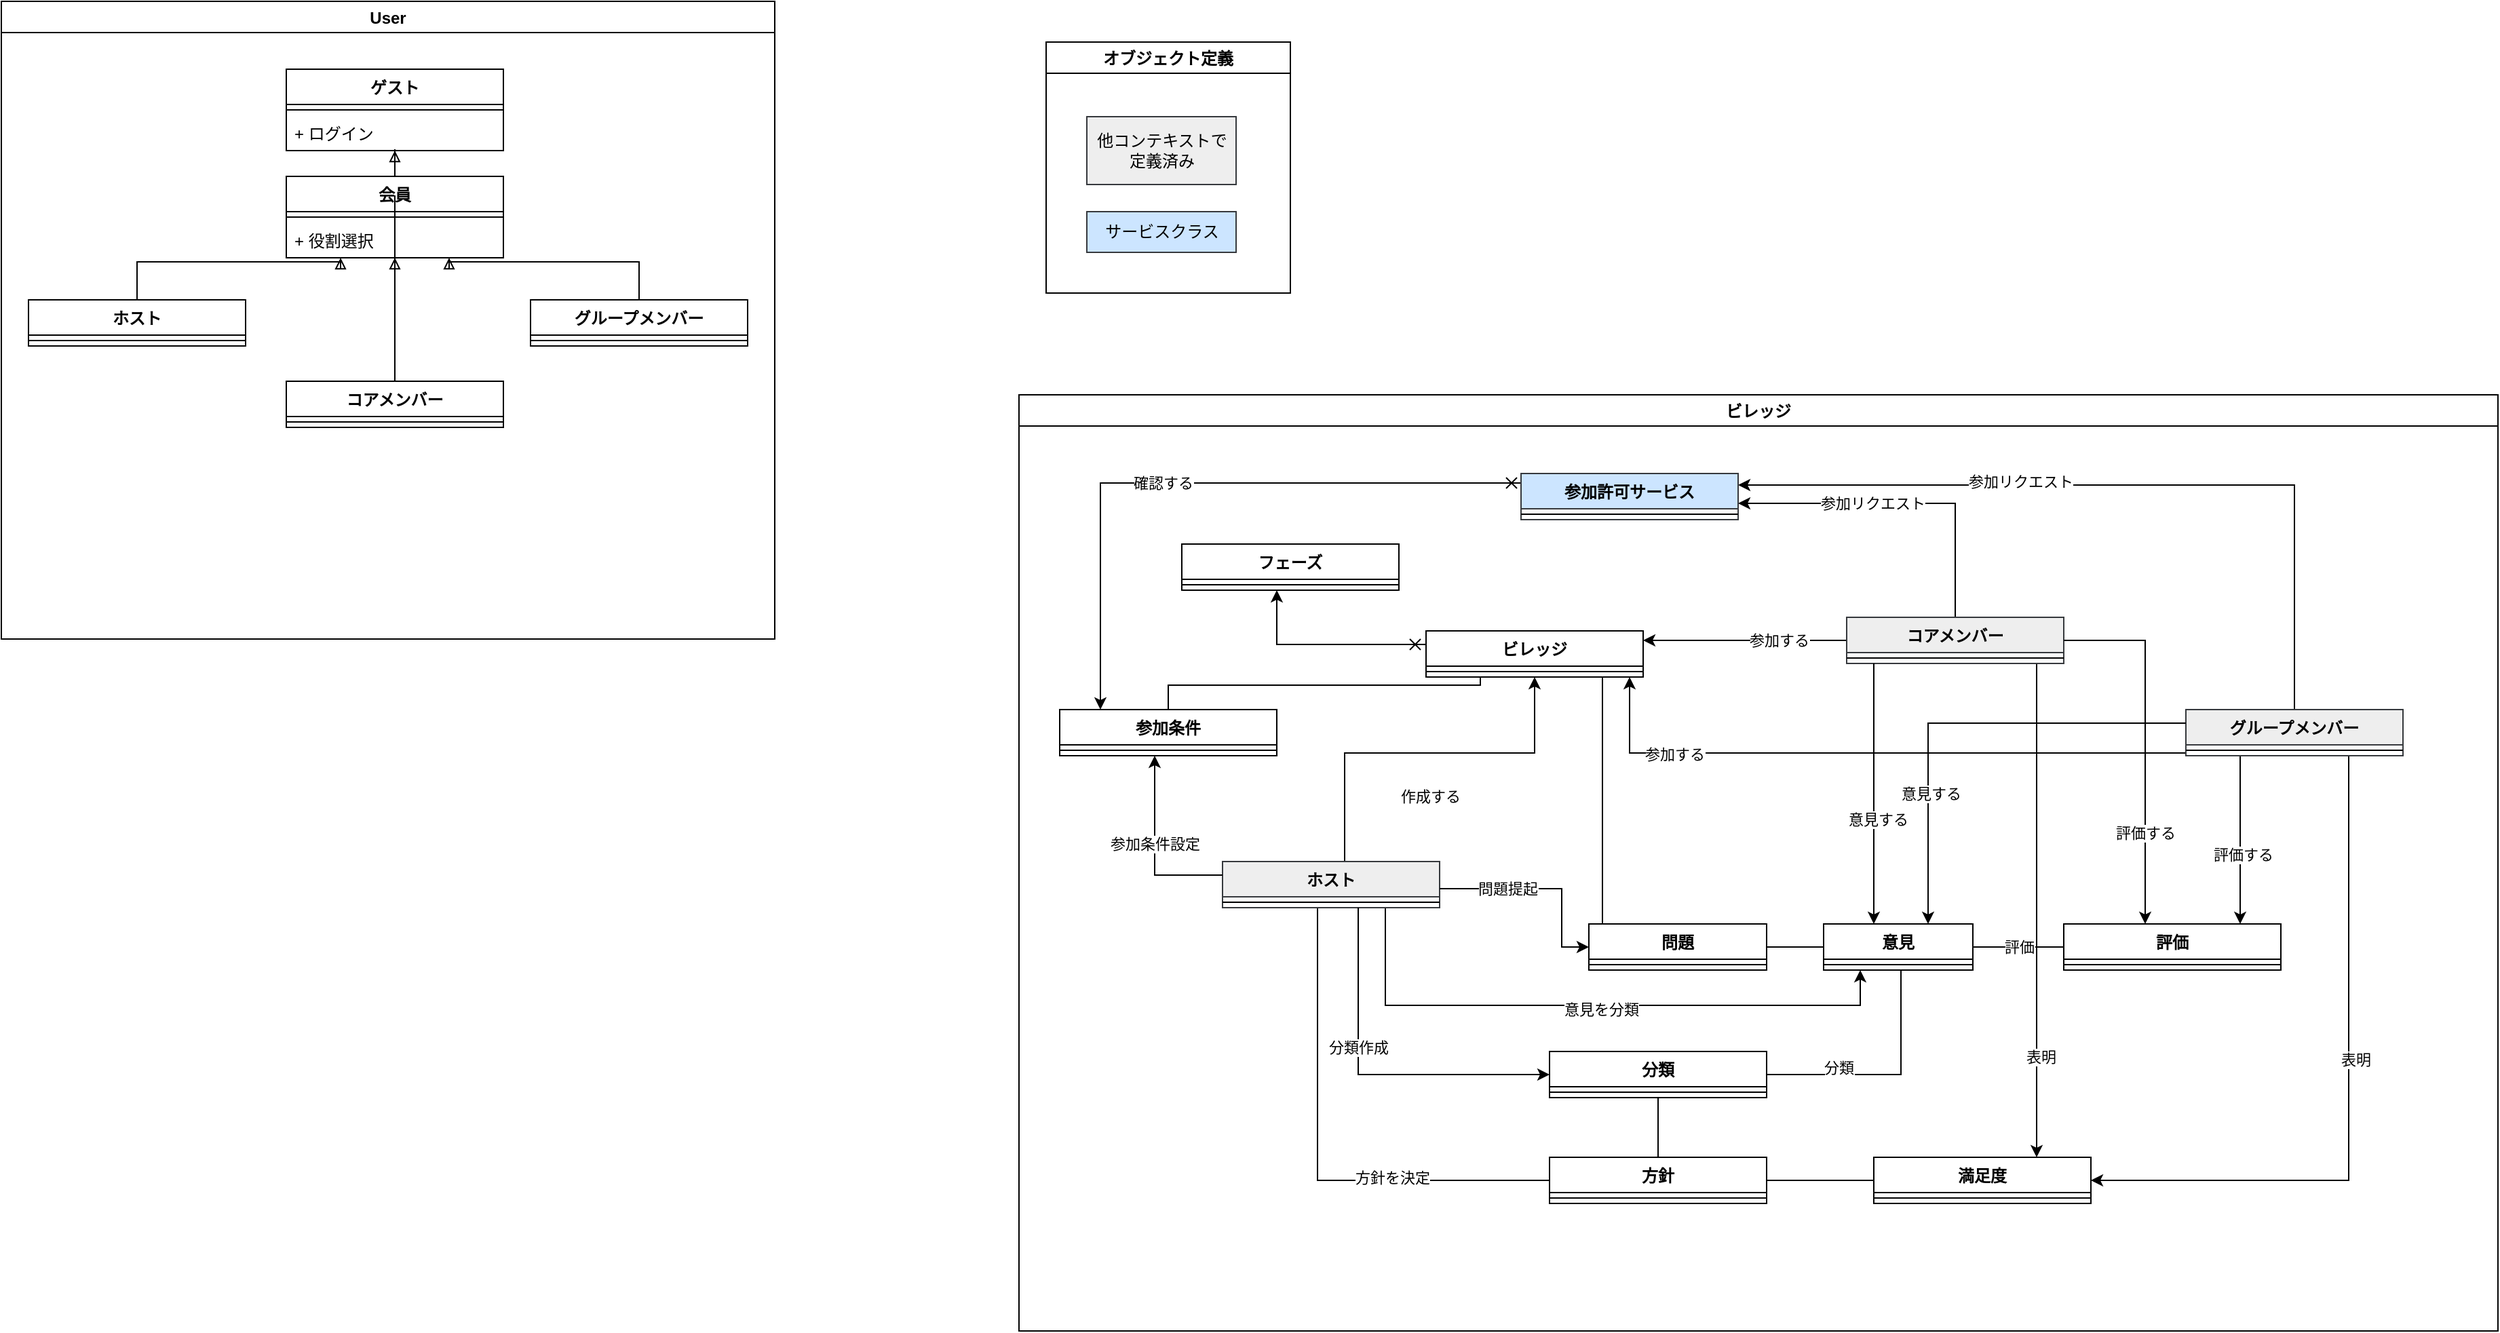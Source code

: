 <mxfile version="20.0.1" type="device"><diagram id="C5RBs43oDa-KdzZeNtuy" name="Page-1"><mxGraphModel dx="2253" dy="826" grid="1" gridSize="10" guides="1" tooltips="1" connect="1" arrows="1" fold="1" page="1" pageScale="1" pageWidth="827" pageHeight="1169" math="0" shadow="0"><root><mxCell id="WIyWlLk6GJQsqaUBKTNV-0"/><mxCell id="WIyWlLk6GJQsqaUBKTNV-1" parent="WIyWlLk6GJQsqaUBKTNV-0"/><mxCell id="VeCxTGnzevSl7vThLOYV-9" value="User" style="swimlane;" parent="WIyWlLk6GJQsqaUBKTNV-1" vertex="1"><mxGeometry x="-590" y="70" width="570" height="470" as="geometry"/></mxCell><mxCell id="VeCxTGnzevSl7vThLOYV-10" value="ゲスト" style="swimlane;fontStyle=1;align=center;verticalAlign=top;childLayout=stackLayout;horizontal=1;startSize=26;horizontalStack=0;resizeParent=1;resizeParentMax=0;resizeLast=0;collapsible=1;marginBottom=0;" parent="VeCxTGnzevSl7vThLOYV-9" vertex="1"><mxGeometry x="210" y="50" width="160" height="60" as="geometry"/></mxCell><mxCell id="VeCxTGnzevSl7vThLOYV-11" value="" style="line;strokeWidth=1;fillColor=none;align=left;verticalAlign=middle;spacingTop=-1;spacingLeft=3;spacingRight=3;rotatable=0;labelPosition=right;points=[];portConstraint=eastwest;" parent="VeCxTGnzevSl7vThLOYV-10" vertex="1"><mxGeometry y="26" width="160" height="8" as="geometry"/></mxCell><mxCell id="Tuq_cXdPAAfjQyZvPfKc-0" value="+ ログイン" style="text;strokeColor=none;fillColor=none;align=left;verticalAlign=top;spacingLeft=4;spacingRight=4;overflow=hidden;rotatable=0;points=[[0,0.5],[1,0.5]];portConstraint=eastwest;" vertex="1" parent="VeCxTGnzevSl7vThLOYV-10"><mxGeometry y="34" width="160" height="26" as="geometry"/></mxCell><mxCell id="VeCxTGnzevSl7vThLOYV-22" style="edgeStyle=orthogonalEdgeStyle;rounded=0;orthogonalLoop=1;jettySize=auto;html=1;exitX=0.5;exitY=0;exitDx=0;exitDy=0;endArrow=block;endFill=0;" parent="VeCxTGnzevSl7vThLOYV-9" source="VeCxTGnzevSl7vThLOYV-12" target="VeCxTGnzevSl7vThLOYV-10" edge="1"><mxGeometry relative="1" as="geometry"/></mxCell><mxCell id="VeCxTGnzevSl7vThLOYV-12" value="会員" style="swimlane;fontStyle=1;align=center;verticalAlign=top;childLayout=stackLayout;horizontal=1;startSize=26;horizontalStack=0;resizeParent=1;resizeParentMax=0;resizeLast=0;collapsible=1;marginBottom=0;" parent="VeCxTGnzevSl7vThLOYV-9" vertex="1"><mxGeometry x="210" y="129" width="160" height="60" as="geometry"/></mxCell><mxCell id="VeCxTGnzevSl7vThLOYV-13" value="" style="line;strokeWidth=1;fillColor=none;align=left;verticalAlign=middle;spacingTop=-1;spacingLeft=3;spacingRight=3;rotatable=0;labelPosition=right;points=[];portConstraint=eastwest;" parent="VeCxTGnzevSl7vThLOYV-12" vertex="1"><mxGeometry y="26" width="160" height="8" as="geometry"/></mxCell><mxCell id="VeCxTGnzevSl7vThLOYV-23" style="edgeStyle=orthogonalEdgeStyle;rounded=0;orthogonalLoop=1;jettySize=auto;html=1;exitX=0.5;exitY=0;exitDx=0;exitDy=0;endArrow=block;endFill=0;startArrow=none;" parent="VeCxTGnzevSl7vThLOYV-12" source="Tuq_cXdPAAfjQyZvPfKc-1" target="VeCxTGnzevSl7vThLOYV-12" edge="1"><mxGeometry relative="1" as="geometry"/></mxCell><mxCell id="Tuq_cXdPAAfjQyZvPfKc-1" value="+ 役割選択" style="text;strokeColor=none;fillColor=none;align=left;verticalAlign=top;spacingLeft=4;spacingRight=4;overflow=hidden;rotatable=0;points=[[0,0.5],[1,0.5]];portConstraint=eastwest;" vertex="1" parent="VeCxTGnzevSl7vThLOYV-12"><mxGeometry y="34" width="160" height="26" as="geometry"/></mxCell><mxCell id="VeCxTGnzevSl7vThLOYV-24" style="edgeStyle=orthogonalEdgeStyle;rounded=0;orthogonalLoop=1;jettySize=auto;html=1;exitX=0.5;exitY=0;exitDx=0;exitDy=0;endArrow=block;endFill=0;" parent="VeCxTGnzevSl7vThLOYV-9" source="VeCxTGnzevSl7vThLOYV-15" target="VeCxTGnzevSl7vThLOYV-12" edge="1"><mxGeometry relative="1" as="geometry"><Array as="points"><mxPoint x="100" y="192"/><mxPoint x="250" y="192"/></Array></mxGeometry></mxCell><mxCell id="VeCxTGnzevSl7vThLOYV-15" value="ホスト" style="swimlane;fontStyle=1;align=center;verticalAlign=top;childLayout=stackLayout;horizontal=1;startSize=26;horizontalStack=0;resizeParent=1;resizeParentMax=0;resizeLast=0;collapsible=1;marginBottom=0;" parent="VeCxTGnzevSl7vThLOYV-9" vertex="1"><mxGeometry x="20" y="220" width="160" height="34" as="geometry"/></mxCell><mxCell id="VeCxTGnzevSl7vThLOYV-16" value="" style="line;strokeWidth=1;fillColor=none;align=left;verticalAlign=middle;spacingTop=-1;spacingLeft=3;spacingRight=3;rotatable=0;labelPosition=right;points=[];portConstraint=eastwest;" parent="VeCxTGnzevSl7vThLOYV-15" vertex="1"><mxGeometry y="26" width="160" height="8" as="geometry"/></mxCell><mxCell id="VeCxTGnzevSl7vThLOYV-18" value="コアメンバー" style="swimlane;fontStyle=1;align=center;verticalAlign=top;childLayout=stackLayout;horizontal=1;startSize=26;horizontalStack=0;resizeParent=1;resizeParentMax=0;resizeLast=0;collapsible=1;marginBottom=0;" parent="VeCxTGnzevSl7vThLOYV-9" vertex="1"><mxGeometry x="210" y="280" width="160" height="34" as="geometry"/></mxCell><mxCell id="VeCxTGnzevSl7vThLOYV-19" value="" style="line;strokeWidth=1;fillColor=none;align=left;verticalAlign=middle;spacingTop=-1;spacingLeft=3;spacingRight=3;rotatable=0;labelPosition=right;points=[];portConstraint=eastwest;" parent="VeCxTGnzevSl7vThLOYV-18" vertex="1"><mxGeometry y="26" width="160" height="8" as="geometry"/></mxCell><mxCell id="VeCxTGnzevSl7vThLOYV-25" style="edgeStyle=orthogonalEdgeStyle;rounded=0;orthogonalLoop=1;jettySize=auto;html=1;exitX=0.5;exitY=0;exitDx=0;exitDy=0;endArrow=block;endFill=0;" parent="VeCxTGnzevSl7vThLOYV-9" source="VeCxTGnzevSl7vThLOYV-20" target="VeCxTGnzevSl7vThLOYV-12" edge="1"><mxGeometry relative="1" as="geometry"><Array as="points"><mxPoint x="470" y="192"/><mxPoint x="330" y="192"/></Array></mxGeometry></mxCell><mxCell id="VeCxTGnzevSl7vThLOYV-20" value="グループメンバー" style="swimlane;fontStyle=1;align=center;verticalAlign=top;childLayout=stackLayout;horizontal=1;startSize=26;horizontalStack=0;resizeParent=1;resizeParentMax=0;resizeLast=0;collapsible=1;marginBottom=0;" parent="VeCxTGnzevSl7vThLOYV-9" vertex="1"><mxGeometry x="390" y="220" width="160" height="34" as="geometry"/></mxCell><mxCell id="VeCxTGnzevSl7vThLOYV-21" value="" style="line;strokeWidth=1;fillColor=none;align=left;verticalAlign=middle;spacingTop=-1;spacingLeft=3;spacingRight=3;rotatable=0;labelPosition=right;points=[];portConstraint=eastwest;" parent="VeCxTGnzevSl7vThLOYV-20" vertex="1"><mxGeometry y="26" width="160" height="8" as="geometry"/></mxCell><mxCell id="Tuq_cXdPAAfjQyZvPfKc-2" value="" style="edgeStyle=orthogonalEdgeStyle;rounded=0;orthogonalLoop=1;jettySize=auto;html=1;exitX=0.5;exitY=0;exitDx=0;exitDy=0;endArrow=none;endFill=0;" edge="1" parent="VeCxTGnzevSl7vThLOYV-9" source="VeCxTGnzevSl7vThLOYV-18" target="Tuq_cXdPAAfjQyZvPfKc-1"><mxGeometry relative="1" as="geometry"><mxPoint x="-300" y="280" as="sourcePoint"/><mxPoint x="-300" y="223" as="targetPoint"/><Array as="points"><mxPoint x="290" y="230"/><mxPoint x="290" y="230"/></Array></mxGeometry></mxCell><mxCell id="VeCxTGnzevSl7vThLOYV-26" value="ビレッジ" style="swimlane;" parent="WIyWlLk6GJQsqaUBKTNV-1" vertex="1"><mxGeometry x="160" y="360" width="1090" height="690" as="geometry"/></mxCell><mxCell id="VeCxTGnzevSl7vThLOYV-63" style="edgeStyle=orthogonalEdgeStyle;rounded=0;orthogonalLoop=1;jettySize=auto;html=1;endArrow=classic;endFill=1;" parent="VeCxTGnzevSl7vThLOYV-26" source="6Hfb7aaMcvhWGho2ypar-15" target="6Hfb7aaMcvhWGho2ypar-24" edge="1"><mxGeometry relative="1" as="geometry"><Array as="points"><mxPoint x="240" y="264"/></Array></mxGeometry></mxCell><mxCell id="VeCxTGnzevSl7vThLOYV-64" value="作成する" style="edgeLabel;html=1;align=center;verticalAlign=middle;resizable=0;points=[];" parent="VeCxTGnzevSl7vThLOYV-63" vertex="1" connectable="0"><mxGeometry x="0.038" relative="1" as="geometry"><mxPoint y="32" as="offset"/></mxGeometry></mxCell><mxCell id="VeCxTGnzevSl7vThLOYV-76" style="edgeStyle=orthogonalEdgeStyle;rounded=0;orthogonalLoop=1;jettySize=auto;html=1;endArrow=none;endFill=0;" parent="VeCxTGnzevSl7vThLOYV-26" source="6Hfb7aaMcvhWGho2ypar-15" target="VeCxTGnzevSl7vThLOYV-4" edge="1"><mxGeometry relative="1" as="geometry"><Array as="points"><mxPoint x="220" y="579"/></Array></mxGeometry></mxCell><mxCell id="VeCxTGnzevSl7vThLOYV-78" value="方針を決定" style="edgeLabel;html=1;align=center;verticalAlign=middle;resizable=0;points=[];" parent="VeCxTGnzevSl7vThLOYV-76" vertex="1" connectable="0"><mxGeometry x="0.368" y="2" relative="1" as="geometry"><mxPoint x="1" as="offset"/></mxGeometry></mxCell><mxCell id="VeCxTGnzevSl7vThLOYV-99" style="edgeStyle=orthogonalEdgeStyle;rounded=0;orthogonalLoop=1;jettySize=auto;html=1;exitX=0.75;exitY=1;exitDx=0;exitDy=0;startArrow=none;startFill=0;endArrow=classic;endFill=1;" parent="VeCxTGnzevSl7vThLOYV-26" source="6Hfb7aaMcvhWGho2ypar-15" target="EYVKofJqkmaVdXlRXLgz-13" edge="1"><mxGeometry relative="1" as="geometry"><Array as="points"><mxPoint x="270" y="450"/><mxPoint x="620" y="450"/></Array></mxGeometry></mxCell><mxCell id="VeCxTGnzevSl7vThLOYV-100" value="意見を分類" style="edgeLabel;html=1;align=center;verticalAlign=middle;resizable=0;points=[];" parent="VeCxTGnzevSl7vThLOYV-99" vertex="1" connectable="0"><mxGeometry x="0.03" y="-3" relative="1" as="geometry"><mxPoint as="offset"/></mxGeometry></mxCell><mxCell id="6Hfb7aaMcvhWGho2ypar-15" value="ホスト" style="swimlane;fontStyle=1;align=center;verticalAlign=top;childLayout=stackLayout;horizontal=1;startSize=26;horizontalStack=0;resizeParent=1;resizeParentMax=0;resizeLast=0;collapsible=1;marginBottom=0;fillColor=#eeeeee;strokeColor=#36393d;" parent="VeCxTGnzevSl7vThLOYV-26" vertex="1"><mxGeometry x="150" y="344" width="160" height="34" as="geometry"/></mxCell><mxCell id="6Hfb7aaMcvhWGho2ypar-16" value="" style="line;strokeWidth=1;fillColor=none;align=left;verticalAlign=middle;spacingTop=-1;spacingLeft=3;spacingRight=3;rotatable=0;labelPosition=right;points=[];portConstraint=eastwest;" parent="6Hfb7aaMcvhWGho2ypar-15" vertex="1"><mxGeometry y="26" width="160" height="8" as="geometry"/></mxCell><mxCell id="VeCxTGnzevSl7vThLOYV-68" style="edgeStyle=orthogonalEdgeStyle;rounded=0;orthogonalLoop=1;jettySize=auto;html=1;exitX=0;exitY=0.5;exitDx=0;exitDy=0;endArrow=classic;endFill=1;" parent="VeCxTGnzevSl7vThLOYV-26" source="6Hfb7aaMcvhWGho2ypar-18" target="6Hfb7aaMcvhWGho2ypar-24" edge="1"><mxGeometry relative="1" as="geometry"><Array as="points"><mxPoint x="460" y="181"/><mxPoint x="460" y="181"/></Array></mxGeometry></mxCell><mxCell id="VeCxTGnzevSl7vThLOYV-69" value="参加する" style="edgeLabel;html=1;align=center;verticalAlign=middle;resizable=0;points=[];" parent="VeCxTGnzevSl7vThLOYV-68" vertex="1" connectable="0"><mxGeometry x="-0.317" relative="1" as="geometry"><mxPoint x="1" as="offset"/></mxGeometry></mxCell><mxCell id="VeCxTGnzevSl7vThLOYV-83" style="edgeStyle=orthogonalEdgeStyle;rounded=0;orthogonalLoop=1;jettySize=auto;html=1;endArrow=classic;endFill=1;" parent="VeCxTGnzevSl7vThLOYV-26" source="6Hfb7aaMcvhWGho2ypar-18" target="VeCxTGnzevSl7vThLOYV-0" edge="1"><mxGeometry relative="1" as="geometry"><Array as="points"><mxPoint x="750" y="474"/><mxPoint x="750" y="474"/></Array></mxGeometry></mxCell><mxCell id="VeCxTGnzevSl7vThLOYV-84" value="表明" style="edgeLabel;html=1;align=center;verticalAlign=middle;resizable=0;points=[];" parent="VeCxTGnzevSl7vThLOYV-83" vertex="1" connectable="0"><mxGeometry x="0.593" y="3" relative="1" as="geometry"><mxPoint as="offset"/></mxGeometry></mxCell><mxCell id="VeCxTGnzevSl7vThLOYV-95" style="edgeStyle=orthogonalEdgeStyle;rounded=0;orthogonalLoop=1;jettySize=auto;html=1;startArrow=none;startFill=0;endArrow=classic;endFill=1;" parent="VeCxTGnzevSl7vThLOYV-26" source="6Hfb7aaMcvhWGho2ypar-18" target="VeCxTGnzevSl7vThLOYV-89" edge="1"><mxGeometry relative="1" as="geometry"><Array as="points"><mxPoint x="690" y="80"/></Array></mxGeometry></mxCell><mxCell id="VeCxTGnzevSl7vThLOYV-98" value="参加リクエスト" style="edgeLabel;html=1;align=center;verticalAlign=middle;resizable=0;points=[];" parent="VeCxTGnzevSl7vThLOYV-95" vertex="1" connectable="0"><mxGeometry x="0.115" y="5" relative="1" as="geometry"><mxPoint x="-9" y="-5" as="offset"/></mxGeometry></mxCell><mxCell id="6Hfb7aaMcvhWGho2ypar-18" value="コアメンバー" style="swimlane;fontStyle=1;align=center;verticalAlign=top;childLayout=stackLayout;horizontal=1;startSize=26;horizontalStack=0;resizeParent=1;resizeParentMax=0;resizeLast=0;collapsible=1;marginBottom=0;fillColor=#eeeeee;strokeColor=#36393d;" parent="VeCxTGnzevSl7vThLOYV-26" vertex="1"><mxGeometry x="610" y="164" width="160" height="34" as="geometry"/></mxCell><mxCell id="6Hfb7aaMcvhWGho2ypar-19" value="" style="line;strokeWidth=1;fillColor=none;align=left;verticalAlign=middle;spacingTop=-1;spacingLeft=3;spacingRight=3;rotatable=0;labelPosition=right;points=[];portConstraint=eastwest;" parent="6Hfb7aaMcvhWGho2ypar-18" vertex="1"><mxGeometry y="26" width="160" height="8" as="geometry"/></mxCell><mxCell id="VeCxTGnzevSl7vThLOYV-72" style="edgeStyle=orthogonalEdgeStyle;rounded=0;orthogonalLoop=1;jettySize=auto;html=1;endArrow=classic;endFill=1;" parent="VeCxTGnzevSl7vThLOYV-26" source="6Hfb7aaMcvhWGho2ypar-21" target="EYVKofJqkmaVdXlRXLgz-30" edge="1"><mxGeometry relative="1" as="geometry"><Array as="points"><mxPoint x="900" y="294"/><mxPoint x="900" y="294"/></Array></mxGeometry></mxCell><mxCell id="VeCxTGnzevSl7vThLOYV-73" value="評価する" style="edgeLabel;html=1;align=center;verticalAlign=middle;resizable=0;points=[];" parent="VeCxTGnzevSl7vThLOYV-72" vertex="1" connectable="0"><mxGeometry x="0.191" y="2" relative="1" as="geometry"><mxPoint y="-1" as="offset"/></mxGeometry></mxCell><mxCell id="VeCxTGnzevSl7vThLOYV-82" style="edgeStyle=orthogonalEdgeStyle;rounded=0;orthogonalLoop=1;jettySize=auto;html=1;exitX=0.75;exitY=1;exitDx=0;exitDy=0;endArrow=classic;endFill=1;" parent="VeCxTGnzevSl7vThLOYV-26" source="6Hfb7aaMcvhWGho2ypar-21" target="VeCxTGnzevSl7vThLOYV-0" edge="1"><mxGeometry relative="1" as="geometry"><Array as="points"><mxPoint x="980" y="579"/></Array></mxGeometry></mxCell><mxCell id="VeCxTGnzevSl7vThLOYV-85" value="表明" style="edgeLabel;html=1;align=center;verticalAlign=middle;resizable=0;points=[];" parent="VeCxTGnzevSl7vThLOYV-82" vertex="1" connectable="0"><mxGeometry x="-0.11" y="5" relative="1" as="geometry"><mxPoint as="offset"/></mxGeometry></mxCell><mxCell id="VeCxTGnzevSl7vThLOYV-86" style="edgeStyle=orthogonalEdgeStyle;rounded=0;orthogonalLoop=1;jettySize=auto;html=1;exitX=0;exitY=0.5;exitDx=0;exitDy=0;endArrow=classic;endFill=1;" parent="VeCxTGnzevSl7vThLOYV-26" source="6Hfb7aaMcvhWGho2ypar-21" target="6Hfb7aaMcvhWGho2ypar-24" edge="1"><mxGeometry relative="1" as="geometry"><Array as="points"><mxPoint x="860" y="264"/><mxPoint x="450" y="264"/></Array></mxGeometry></mxCell><mxCell id="VeCxTGnzevSl7vThLOYV-87" value="参加する" style="edgeLabel;html=1;align=center;verticalAlign=middle;resizable=0;points=[];" parent="VeCxTGnzevSl7vThLOYV-86" vertex="1" connectable="0"><mxGeometry x="0.626" y="1" relative="1" as="geometry"><mxPoint x="-1" as="offset"/></mxGeometry></mxCell><mxCell id="VeCxTGnzevSl7vThLOYV-96" style="edgeStyle=orthogonalEdgeStyle;rounded=0;orthogonalLoop=1;jettySize=auto;html=1;exitX=0.5;exitY=0;exitDx=0;exitDy=0;entryX=1;entryY=0.25;entryDx=0;entryDy=0;startArrow=none;startFill=0;endArrow=classic;endFill=1;" parent="VeCxTGnzevSl7vThLOYV-26" source="6Hfb7aaMcvhWGho2ypar-21" target="VeCxTGnzevSl7vThLOYV-89" edge="1"><mxGeometry relative="1" as="geometry"/></mxCell><mxCell id="VeCxTGnzevSl7vThLOYV-97" value="参加リクエスト" style="edgeLabel;html=1;align=center;verticalAlign=middle;resizable=0;points=[];" parent="VeCxTGnzevSl7vThLOYV-96" vertex="1" connectable="0"><mxGeometry x="0.277" y="-3" relative="1" as="geometry"><mxPoint as="offset"/></mxGeometry></mxCell><mxCell id="6Hfb7aaMcvhWGho2ypar-21" value="グループメンバー" style="swimlane;fontStyle=1;align=center;verticalAlign=top;childLayout=stackLayout;horizontal=1;startSize=26;horizontalStack=0;resizeParent=1;resizeParentMax=0;resizeLast=0;collapsible=1;marginBottom=0;fillColor=#eeeeee;strokeColor=#36393d;" parent="VeCxTGnzevSl7vThLOYV-26" vertex="1"><mxGeometry x="860" y="232" width="160" height="34" as="geometry"/></mxCell><mxCell id="6Hfb7aaMcvhWGho2ypar-22" value="" style="line;strokeWidth=1;fillColor=none;align=left;verticalAlign=middle;spacingTop=-1;spacingLeft=3;spacingRight=3;rotatable=0;labelPosition=right;points=[];portConstraint=eastwest;" parent="6Hfb7aaMcvhWGho2ypar-21" vertex="1"><mxGeometry y="26" width="160" height="8" as="geometry"/></mxCell><mxCell id="6Hfb7aaMcvhWGho2ypar-24" value="ビレッジ" style="swimlane;fontStyle=1;align=center;verticalAlign=top;childLayout=stackLayout;horizontal=1;startSize=26;horizontalStack=0;resizeParent=1;resizeParentMax=0;resizeLast=0;collapsible=1;marginBottom=0;" parent="VeCxTGnzevSl7vThLOYV-26" vertex="1"><mxGeometry x="300" y="174" width="160" height="34" as="geometry"/></mxCell><mxCell id="6Hfb7aaMcvhWGho2ypar-26" value="" style="line;strokeWidth=1;fillColor=none;align=left;verticalAlign=middle;spacingTop=-1;spacingLeft=3;spacingRight=3;rotatable=0;labelPosition=right;points=[];portConstraint=eastwest;" parent="6Hfb7aaMcvhWGho2ypar-24" vertex="1"><mxGeometry y="26" width="160" height="8" as="geometry"/></mxCell><mxCell id="6Hfb7aaMcvhWGho2ypar-31" value="問題" style="swimlane;fontStyle=1;align=center;verticalAlign=top;childLayout=stackLayout;horizontal=1;startSize=26;horizontalStack=0;resizeParent=1;resizeParentMax=0;resizeLast=0;collapsible=1;marginBottom=0;" parent="VeCxTGnzevSl7vThLOYV-26" vertex="1"><mxGeometry x="420" y="390" width="131" height="34" as="geometry"/></mxCell><mxCell id="6Hfb7aaMcvhWGho2ypar-33" value="" style="line;strokeWidth=1;fillColor=none;align=left;verticalAlign=middle;spacingTop=-1;spacingLeft=3;spacingRight=3;rotatable=0;labelPosition=right;points=[];portConstraint=eastwest;" parent="6Hfb7aaMcvhWGho2ypar-31" vertex="1"><mxGeometry y="26" width="131" height="8" as="geometry"/></mxCell><mxCell id="6Hfb7aaMcvhWGho2ypar-35" style="edgeStyle=orthogonalEdgeStyle;rounded=0;orthogonalLoop=1;jettySize=auto;html=1;endArrow=classic;endFill=1;" parent="VeCxTGnzevSl7vThLOYV-26" source="6Hfb7aaMcvhWGho2ypar-15" target="6Hfb7aaMcvhWGho2ypar-31" edge="1"><mxGeometry relative="1" as="geometry"><Array as="points"><mxPoint x="400" y="364"/><mxPoint x="400" y="407"/></Array></mxGeometry></mxCell><mxCell id="6Hfb7aaMcvhWGho2ypar-36" value="問題提起" style="edgeLabel;html=1;align=center;verticalAlign=middle;resizable=0;points=[];" parent="6Hfb7aaMcvhWGho2ypar-35" vertex="1" connectable="0"><mxGeometry x="-0.583" relative="1" as="geometry"><mxPoint x="18" as="offset"/></mxGeometry></mxCell><mxCell id="VeCxTGnzevSl7vThLOYV-66" style="edgeStyle=orthogonalEdgeStyle;rounded=0;orthogonalLoop=1;jettySize=auto;html=1;endArrow=none;endFill=0;" parent="VeCxTGnzevSl7vThLOYV-26" source="6Hfb7aaMcvhWGho2ypar-37" target="6Hfb7aaMcvhWGho2ypar-24" edge="1"><mxGeometry relative="1" as="geometry"><Array as="points"><mxPoint x="340" y="214"/></Array></mxGeometry></mxCell><mxCell id="6Hfb7aaMcvhWGho2ypar-37" value="参加条件" style="swimlane;fontStyle=1;align=center;verticalAlign=top;childLayout=stackLayout;horizontal=1;startSize=26;horizontalStack=0;resizeParent=1;resizeParentMax=0;resizeLast=0;collapsible=1;marginBottom=0;" parent="VeCxTGnzevSl7vThLOYV-26" vertex="1"><mxGeometry x="30" y="232" width="160" height="34" as="geometry"/></mxCell><mxCell id="6Hfb7aaMcvhWGho2ypar-39" value="" style="line;strokeWidth=1;fillColor=none;align=left;verticalAlign=middle;spacingTop=-1;spacingLeft=3;spacingRight=3;rotatable=0;labelPosition=right;points=[];portConstraint=eastwest;" parent="6Hfb7aaMcvhWGho2ypar-37" vertex="1"><mxGeometry y="26" width="160" height="8" as="geometry"/></mxCell><mxCell id="6Hfb7aaMcvhWGho2ypar-41" style="edgeStyle=orthogonalEdgeStyle;rounded=0;orthogonalLoop=1;jettySize=auto;html=1;endArrow=classic;endFill=1;" parent="VeCxTGnzevSl7vThLOYV-26" source="6Hfb7aaMcvhWGho2ypar-15" target="6Hfb7aaMcvhWGho2ypar-37" edge="1"><mxGeometry relative="1" as="geometry"><mxPoint x="310" y="564" as="sourcePoint"/><Array as="points"><mxPoint x="100" y="354"/></Array><mxPoint x="470" y="624" as="targetPoint"/></mxGeometry></mxCell><mxCell id="EYVKofJqkmaVdXlRXLgz-7" value="参加条件設定" style="edgeLabel;html=1;align=center;verticalAlign=middle;resizable=0;points=[];" parent="6Hfb7aaMcvhWGho2ypar-41" vertex="1" connectable="0"><mxGeometry x="-0.058" y="-2" relative="1" as="geometry"><mxPoint x="-2" y="-8" as="offset"/></mxGeometry></mxCell><mxCell id="EYVKofJqkmaVdXlRXLgz-0" value="フェーズ" style="swimlane;fontStyle=1;align=center;verticalAlign=top;childLayout=stackLayout;horizontal=1;startSize=26;horizontalStack=0;resizeParent=1;resizeParentMax=0;resizeLast=0;collapsible=1;marginBottom=0;" parent="VeCxTGnzevSl7vThLOYV-26" vertex="1"><mxGeometry x="120" y="110" width="160" height="34" as="geometry"/></mxCell><mxCell id="EYVKofJqkmaVdXlRXLgz-2" value="" style="line;strokeWidth=1;fillColor=none;align=left;verticalAlign=middle;spacingTop=-1;spacingLeft=3;spacingRight=3;rotatable=0;labelPosition=right;points=[];portConstraint=eastwest;" parent="EYVKofJqkmaVdXlRXLgz-0" vertex="1"><mxGeometry y="26" width="160" height="8" as="geometry"/></mxCell><mxCell id="EYVKofJqkmaVdXlRXLgz-4" style="edgeStyle=orthogonalEdgeStyle;rounded=0;orthogonalLoop=1;jettySize=auto;html=1;endArrow=classic;endFill=1;startArrow=cross;startFill=0;" parent="VeCxTGnzevSl7vThLOYV-26" source="6Hfb7aaMcvhWGho2ypar-24" target="EYVKofJqkmaVdXlRXLgz-0" edge="1"><mxGeometry relative="1" as="geometry"><Array as="points"><mxPoint x="190" y="184"/></Array></mxGeometry></mxCell><mxCell id="EYVKofJqkmaVdXlRXLgz-5" style="edgeStyle=orthogonalEdgeStyle;rounded=0;orthogonalLoop=1;jettySize=auto;html=1;endArrow=none;endFill=0;" parent="VeCxTGnzevSl7vThLOYV-26" source="6Hfb7aaMcvhWGho2ypar-24" target="6Hfb7aaMcvhWGho2ypar-31" edge="1"><mxGeometry relative="1" as="geometry"><Array as="points"><mxPoint x="430" y="324"/><mxPoint x="430" y="324"/></Array></mxGeometry></mxCell><mxCell id="EYVKofJqkmaVdXlRXLgz-13" value="意見" style="swimlane;fontStyle=1;align=center;verticalAlign=top;childLayout=stackLayout;horizontal=1;startSize=26;horizontalStack=0;resizeParent=1;resizeParentMax=0;resizeLast=0;collapsible=1;marginBottom=0;" parent="VeCxTGnzevSl7vThLOYV-26" vertex="1"><mxGeometry x="593" y="390" width="110" height="34" as="geometry"/></mxCell><mxCell id="EYVKofJqkmaVdXlRXLgz-15" value="" style="line;strokeWidth=1;fillColor=none;align=left;verticalAlign=middle;spacingTop=-1;spacingLeft=3;spacingRight=3;rotatable=0;labelPosition=right;points=[];portConstraint=eastwest;" parent="EYVKofJqkmaVdXlRXLgz-13" vertex="1"><mxGeometry y="26" width="110" height="8" as="geometry"/></mxCell><mxCell id="EYVKofJqkmaVdXlRXLgz-17" style="edgeStyle=orthogonalEdgeStyle;rounded=0;orthogonalLoop=1;jettySize=auto;html=1;startArrow=none;startFill=0;endArrow=classic;endFill=1;" parent="VeCxTGnzevSl7vThLOYV-26" source="6Hfb7aaMcvhWGho2ypar-18" target="EYVKofJqkmaVdXlRXLgz-13" edge="1"><mxGeometry relative="1" as="geometry"><Array as="points"><mxPoint x="630" y="294"/><mxPoint x="630" y="294"/></Array></mxGeometry></mxCell><mxCell id="VeCxTGnzevSl7vThLOYV-70" value="意見する" style="edgeLabel;html=1;align=center;verticalAlign=middle;resizable=0;points=[];" parent="EYVKofJqkmaVdXlRXLgz-17" vertex="1" connectable="0"><mxGeometry x="0.195" y="3" relative="1" as="geometry"><mxPoint as="offset"/></mxGeometry></mxCell><mxCell id="EYVKofJqkmaVdXlRXLgz-18" style="edgeStyle=orthogonalEdgeStyle;rounded=0;orthogonalLoop=1;jettySize=auto;html=1;startArrow=none;startFill=0;endArrow=classic;endFill=1;" parent="VeCxTGnzevSl7vThLOYV-26" source="6Hfb7aaMcvhWGho2ypar-21" target="EYVKofJqkmaVdXlRXLgz-13" edge="1"><mxGeometry relative="1" as="geometry"><Array as="points"><mxPoint x="670" y="242"/></Array></mxGeometry></mxCell><mxCell id="EYVKofJqkmaVdXlRXLgz-19" value="意見する" style="edgeLabel;html=1;align=center;verticalAlign=middle;resizable=0;points=[];" parent="EYVKofJqkmaVdXlRXLgz-18" vertex="1" connectable="0"><mxGeometry x="0.558" y="2" relative="1" as="geometry"><mxPoint y="-22" as="offset"/></mxGeometry></mxCell><mxCell id="EYVKofJqkmaVdXlRXLgz-20" style="edgeStyle=orthogonalEdgeStyle;rounded=0;orthogonalLoop=1;jettySize=auto;html=1;startArrow=none;startFill=0;endArrow=none;endFill=0;" parent="VeCxTGnzevSl7vThLOYV-26" source="6Hfb7aaMcvhWGho2ypar-31" target="EYVKofJqkmaVdXlRXLgz-13" edge="1"><mxGeometry relative="1" as="geometry"/></mxCell><mxCell id="EYVKofJqkmaVdXlRXLgz-21" value="分類" style="swimlane;fontStyle=1;align=center;verticalAlign=top;childLayout=stackLayout;horizontal=1;startSize=26;horizontalStack=0;resizeParent=1;resizeParentMax=0;resizeLast=0;collapsible=1;marginBottom=0;" parent="VeCxTGnzevSl7vThLOYV-26" vertex="1"><mxGeometry x="391" y="484" width="160" height="34" as="geometry"/></mxCell><mxCell id="EYVKofJqkmaVdXlRXLgz-23" value="" style="line;strokeWidth=1;fillColor=none;align=left;verticalAlign=middle;spacingTop=-1;spacingLeft=3;spacingRight=3;rotatable=0;labelPosition=right;points=[];portConstraint=eastwest;" parent="EYVKofJqkmaVdXlRXLgz-21" vertex="1"><mxGeometry y="26" width="160" height="8" as="geometry"/></mxCell><mxCell id="EYVKofJqkmaVdXlRXLgz-25" style="edgeStyle=orthogonalEdgeStyle;rounded=0;orthogonalLoop=1;jettySize=auto;html=1;startArrow=none;startFill=0;endArrow=classic;endFill=1;" parent="VeCxTGnzevSl7vThLOYV-26" source="6Hfb7aaMcvhWGho2ypar-15" target="EYVKofJqkmaVdXlRXLgz-21" edge="1"><mxGeometry relative="1" as="geometry"><Array as="points"><mxPoint x="250" y="501"/></Array></mxGeometry></mxCell><mxCell id="EYVKofJqkmaVdXlRXLgz-26" value="分類作成" style="edgeLabel;html=1;align=center;verticalAlign=middle;resizable=0;points=[];" parent="EYVKofJqkmaVdXlRXLgz-25" vertex="1" connectable="0"><mxGeometry x="-0.473" y="2" relative="1" as="geometry"><mxPoint x="-2" y="33" as="offset"/></mxGeometry></mxCell><mxCell id="VeCxTGnzevSl7vThLOYV-74" value="評価" style="edgeStyle=orthogonalEdgeStyle;rounded=0;orthogonalLoop=1;jettySize=auto;html=1;exitX=0;exitY=0.5;exitDx=0;exitDy=0;endArrow=none;endFill=0;" parent="VeCxTGnzevSl7vThLOYV-26" source="EYVKofJqkmaVdXlRXLgz-30" target="EYVKofJqkmaVdXlRXLgz-13" edge="1"><mxGeometry relative="1" as="geometry"/></mxCell><mxCell id="EYVKofJqkmaVdXlRXLgz-30" value="評価" style="swimlane;fontStyle=1;align=center;verticalAlign=top;childLayout=stackLayout;horizontal=1;startSize=26;horizontalStack=0;resizeParent=1;resizeParentMax=0;resizeLast=0;collapsible=1;marginBottom=0;" parent="VeCxTGnzevSl7vThLOYV-26" vertex="1"><mxGeometry x="770" y="390" width="160" height="34" as="geometry"/></mxCell><mxCell id="EYVKofJqkmaVdXlRXLgz-32" value="" style="line;strokeWidth=1;fillColor=none;align=left;verticalAlign=middle;spacingTop=-1;spacingLeft=3;spacingRight=3;rotatable=0;labelPosition=right;points=[];portConstraint=eastwest;" parent="EYVKofJqkmaVdXlRXLgz-30" vertex="1"><mxGeometry y="26" width="160" height="8" as="geometry"/></mxCell><mxCell id="VeCxTGnzevSl7vThLOYV-0" value="満足度" style="swimlane;fontStyle=1;align=center;verticalAlign=top;childLayout=stackLayout;horizontal=1;startSize=26;horizontalStack=0;resizeParent=1;resizeParentMax=0;resizeLast=0;collapsible=1;marginBottom=0;" parent="VeCxTGnzevSl7vThLOYV-26" vertex="1"><mxGeometry x="630" y="562" width="160" height="34" as="geometry"/></mxCell><mxCell id="VeCxTGnzevSl7vThLOYV-2" value="" style="line;strokeWidth=1;fillColor=none;align=left;verticalAlign=middle;spacingTop=-1;spacingLeft=3;spacingRight=3;rotatable=0;labelPosition=right;points=[];portConstraint=eastwest;" parent="VeCxTGnzevSl7vThLOYV-0" vertex="1"><mxGeometry y="26" width="160" height="8" as="geometry"/></mxCell><mxCell id="VeCxTGnzevSl7vThLOYV-80" style="edgeStyle=orthogonalEdgeStyle;rounded=0;orthogonalLoop=1;jettySize=auto;html=1;endArrow=none;endFill=0;" parent="VeCxTGnzevSl7vThLOYV-26" source="VeCxTGnzevSl7vThLOYV-4" target="EYVKofJqkmaVdXlRXLgz-21" edge="1"><mxGeometry relative="1" as="geometry"/></mxCell><mxCell id="VeCxTGnzevSl7vThLOYV-81" style="edgeStyle=orthogonalEdgeStyle;rounded=0;orthogonalLoop=1;jettySize=auto;html=1;endArrow=none;endFill=0;" parent="VeCxTGnzevSl7vThLOYV-26" source="VeCxTGnzevSl7vThLOYV-4" target="VeCxTGnzevSl7vThLOYV-0" edge="1"><mxGeometry relative="1" as="geometry"/></mxCell><mxCell id="VeCxTGnzevSl7vThLOYV-4" value="方針" style="swimlane;fontStyle=1;align=center;verticalAlign=top;childLayout=stackLayout;horizontal=1;startSize=26;horizontalStack=0;resizeParent=1;resizeParentMax=0;resizeLast=0;collapsible=1;marginBottom=0;" parent="VeCxTGnzevSl7vThLOYV-26" vertex="1"><mxGeometry x="391" y="562" width="160" height="34" as="geometry"/></mxCell><mxCell id="VeCxTGnzevSl7vThLOYV-6" value="" style="line;strokeWidth=1;fillColor=none;align=left;verticalAlign=middle;spacingTop=-1;spacingLeft=3;spacingRight=3;rotatable=0;labelPosition=right;points=[];portConstraint=eastwest;" parent="VeCxTGnzevSl7vThLOYV-4" vertex="1"><mxGeometry y="26" width="160" height="8" as="geometry"/></mxCell><mxCell id="EYVKofJqkmaVdXlRXLgz-28" style="edgeStyle=orthogonalEdgeStyle;rounded=0;orthogonalLoop=1;jettySize=auto;html=1;startArrow=none;startFill=0;endArrow=none;endFill=0;" parent="VeCxTGnzevSl7vThLOYV-26" source="EYVKofJqkmaVdXlRXLgz-13" target="EYVKofJqkmaVdXlRXLgz-21" edge="1"><mxGeometry relative="1" as="geometry"><Array as="points"><mxPoint x="650" y="501"/></Array></mxGeometry></mxCell><mxCell id="EYVKofJqkmaVdXlRXLgz-29" value="分類" style="edgeLabel;html=1;align=center;verticalAlign=middle;resizable=0;points=[];" parent="EYVKofJqkmaVdXlRXLgz-28" vertex="1" connectable="0"><mxGeometry x="0.405" y="-5" relative="1" as="geometry"><mxPoint as="offset"/></mxGeometry></mxCell><mxCell id="EYVKofJqkmaVdXlRXLgz-35" style="edgeStyle=orthogonalEdgeStyle;rounded=0;orthogonalLoop=1;jettySize=auto;html=1;startArrow=none;startFill=0;endArrow=classic;endFill=1;" parent="VeCxTGnzevSl7vThLOYV-26" source="6Hfb7aaMcvhWGho2ypar-18" target="EYVKofJqkmaVdXlRXLgz-30" edge="1"><mxGeometry relative="1" as="geometry"><Array as="points"><mxPoint x="830" y="181"/></Array></mxGeometry></mxCell><mxCell id="EYVKofJqkmaVdXlRXLgz-38" value="評価する" style="edgeLabel;html=1;align=center;verticalAlign=middle;resizable=0;points=[];" parent="EYVKofJqkmaVdXlRXLgz-35" vertex="1" connectable="0"><mxGeometry x="0.432" y="3" relative="1" as="geometry"><mxPoint x="-3" y="9" as="offset"/></mxGeometry></mxCell><mxCell id="VeCxTGnzevSl7vThLOYV-93" style="edgeStyle=orthogonalEdgeStyle;rounded=0;orthogonalLoop=1;jettySize=auto;html=1;endArrow=classic;endFill=1;startArrow=cross;startFill=0;" parent="VeCxTGnzevSl7vThLOYV-26" target="6Hfb7aaMcvhWGho2ypar-37" edge="1"><mxGeometry relative="1" as="geometry"><mxPoint x="371" y="65" as="sourcePoint"/><mxPoint x="191.0" y="230.5" as="targetPoint"/><Array as="points"><mxPoint x="60" y="65"/></Array></mxGeometry></mxCell><mxCell id="VeCxTGnzevSl7vThLOYV-94" value="確認する" style="edgeLabel;html=1;align=center;verticalAlign=middle;resizable=0;points=[];" parent="VeCxTGnzevSl7vThLOYV-93" vertex="1" connectable="0"><mxGeometry x="0.108" relative="1" as="geometry"><mxPoint as="offset"/></mxGeometry></mxCell><mxCell id="VeCxTGnzevSl7vThLOYV-89" value="参加許可サービス" style="swimlane;fontStyle=1;align=center;verticalAlign=top;childLayout=stackLayout;horizontal=1;startSize=26;horizontalStack=0;resizeParent=1;resizeParentMax=0;resizeLast=0;collapsible=1;marginBottom=0;fillColor=#cce5ff;strokeColor=#36393d;" parent="VeCxTGnzevSl7vThLOYV-26" vertex="1"><mxGeometry x="370" y="58" width="160" height="34" as="geometry"/></mxCell><mxCell id="VeCxTGnzevSl7vThLOYV-91" value="" style="line;strokeWidth=1;fillColor=none;align=left;verticalAlign=middle;spacingTop=-1;spacingLeft=3;spacingRight=3;rotatable=0;labelPosition=right;points=[];portConstraint=eastwest;" parent="VeCxTGnzevSl7vThLOYV-89" vertex="1"><mxGeometry y="26" width="160" height="8" as="geometry"/></mxCell><mxCell id="VeCxTGnzevSl7vThLOYV-103" value="オブジェクト定義" style="swimlane;" parent="WIyWlLk6GJQsqaUBKTNV-1" vertex="1"><mxGeometry x="180" y="100" width="180" height="185" as="geometry"/></mxCell><mxCell id="VeCxTGnzevSl7vThLOYV-101" value="サービスクラス" style="html=1;fillColor=#cce5ff;strokeColor=#36393d;" parent="VeCxTGnzevSl7vThLOYV-103" vertex="1"><mxGeometry x="30" y="125" width="110" height="30" as="geometry"/></mxCell><mxCell id="VeCxTGnzevSl7vThLOYV-102" value="他コンテキストで&lt;br&gt;定義済み" style="html=1;fillColor=#eeeeee;strokeColor=#36393d;" parent="VeCxTGnzevSl7vThLOYV-103" vertex="1"><mxGeometry x="30" y="55" width="110" height="50" as="geometry"/></mxCell></root></mxGraphModel></diagram></mxfile>